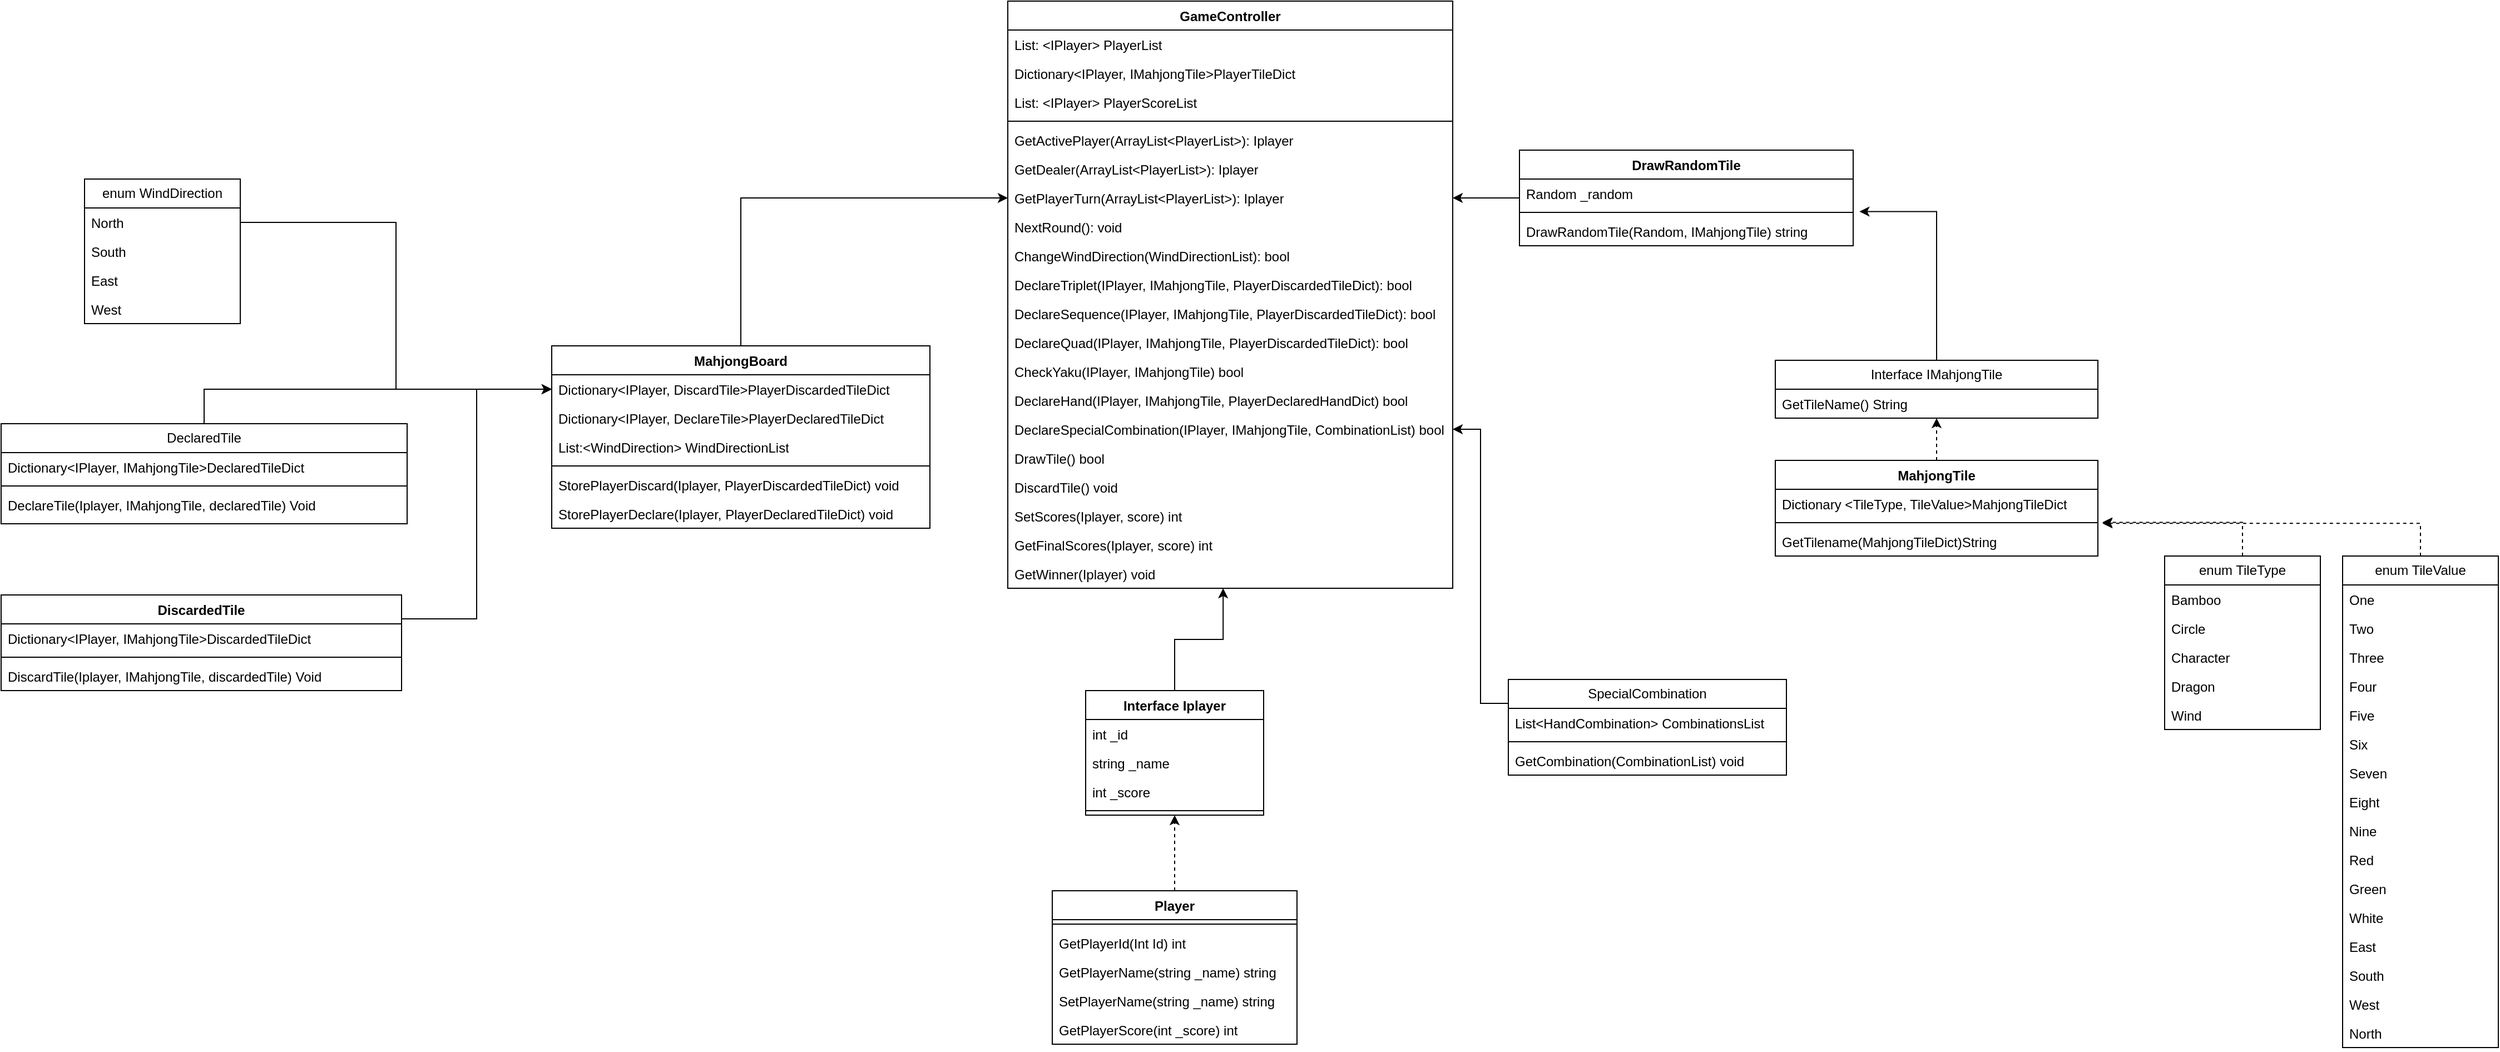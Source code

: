 <mxfile version="21.6.8" type="github">
  <diagram id="C5RBs43oDa-KdzZeNtuy" name="Page-1">
    <mxGraphModel dx="2791" dy="711" grid="1" gridSize="10" guides="1" tooltips="1" connect="1" arrows="1" fold="1" page="1" pageScale="1" pageWidth="1654" pageHeight="1169" math="0" shadow="0">
      <root>
        <mxCell id="WIyWlLk6GJQsqaUBKTNV-0" />
        <mxCell id="WIyWlLk6GJQsqaUBKTNV-1" parent="WIyWlLk6GJQsqaUBKTNV-0" />
        <mxCell id="j-Y8bRtDtjEa4uRJ_ZTw-56" value="GameController" style="swimlane;fontStyle=1;align=center;verticalAlign=top;childLayout=stackLayout;horizontal=1;startSize=26;horizontalStack=0;resizeParent=1;resizeParentMax=0;resizeLast=0;collapsible=1;marginBottom=0;whiteSpace=wrap;html=1;" parent="WIyWlLk6GJQsqaUBKTNV-1" vertex="1">
          <mxGeometry x="500" y="160" width="400" height="528" as="geometry" />
        </mxCell>
        <mxCell id="j-Y8bRtDtjEa4uRJ_ZTw-57" value="List: &amp;lt;IPlayer&amp;gt; PlayerList" style="text;strokeColor=none;fillColor=none;align=left;verticalAlign=top;spacingLeft=4;spacingRight=4;overflow=hidden;rotatable=0;points=[[0,0.5],[1,0.5]];portConstraint=eastwest;whiteSpace=wrap;html=1;" parent="j-Y8bRtDtjEa4uRJ_ZTw-56" vertex="1">
          <mxGeometry y="26" width="400" height="26" as="geometry" />
        </mxCell>
        <mxCell id="XQg5VKVALIr8z_BU0Swp-13" value="Dictionary&amp;lt;IPlayer, IMahjongTile&amp;gt;PlayerTileDict" style="text;strokeColor=none;fillColor=none;align=left;verticalAlign=top;spacingLeft=4;spacingRight=4;overflow=hidden;rotatable=0;points=[[0,0.5],[1,0.5]];portConstraint=eastwest;whiteSpace=wrap;html=1;" parent="j-Y8bRtDtjEa4uRJ_ZTw-56" vertex="1">
          <mxGeometry y="52" width="400" height="26" as="geometry" />
        </mxCell>
        <mxCell id="XQg5VKVALIr8z_BU0Swp-14" value="List: &amp;lt;IPlayer&amp;gt; PlayerScoreList" style="text;strokeColor=none;fillColor=none;align=left;verticalAlign=top;spacingLeft=4;spacingRight=4;overflow=hidden;rotatable=0;points=[[0,0.5],[1,0.5]];portConstraint=eastwest;whiteSpace=wrap;html=1;" parent="j-Y8bRtDtjEa4uRJ_ZTw-56" vertex="1">
          <mxGeometry y="78" width="400" height="26" as="geometry" />
        </mxCell>
        <mxCell id="j-Y8bRtDtjEa4uRJ_ZTw-58" value="" style="line;strokeWidth=1;fillColor=none;align=left;verticalAlign=middle;spacingTop=-1;spacingLeft=3;spacingRight=3;rotatable=0;labelPosition=right;points=[];portConstraint=eastwest;strokeColor=inherit;" parent="j-Y8bRtDtjEa4uRJ_ZTw-56" vertex="1">
          <mxGeometry y="104" width="400" height="8" as="geometry" />
        </mxCell>
        <mxCell id="j-Y8bRtDtjEa4uRJ_ZTw-59" value="GetActivePlayer(ArrayList&amp;lt;PlayerList&amp;gt;): Iplayer" style="text;strokeColor=none;fillColor=none;align=left;verticalAlign=top;spacingLeft=4;spacingRight=4;overflow=hidden;rotatable=0;points=[[0,0.5],[1,0.5]];portConstraint=eastwest;whiteSpace=wrap;html=1;" parent="j-Y8bRtDtjEa4uRJ_ZTw-56" vertex="1">
          <mxGeometry y="112" width="400" height="26" as="geometry" />
        </mxCell>
        <mxCell id="6L6V6qCQOdQOiq5EN29G-20" value="GetDealer(ArrayList&amp;lt;PlayerList&amp;gt;): Iplayer" style="text;strokeColor=none;fillColor=none;align=left;verticalAlign=top;spacingLeft=4;spacingRight=4;overflow=hidden;rotatable=0;points=[[0,0.5],[1,0.5]];portConstraint=eastwest;whiteSpace=wrap;html=1;" parent="j-Y8bRtDtjEa4uRJ_ZTw-56" vertex="1">
          <mxGeometry y="138" width="400" height="26" as="geometry" />
        </mxCell>
        <mxCell id="j-Y8bRtDtjEa4uRJ_ZTw-60" value="GetPlayerTurn(ArrayList&amp;lt;PlayerList&amp;gt;): Iplayer" style="text;strokeColor=none;fillColor=none;align=left;verticalAlign=top;spacingLeft=4;spacingRight=4;overflow=hidden;rotatable=0;points=[[0,0.5],[1,0.5]];portConstraint=eastwest;whiteSpace=wrap;html=1;" parent="j-Y8bRtDtjEa4uRJ_ZTw-56" vertex="1">
          <mxGeometry y="164" width="400" height="26" as="geometry" />
        </mxCell>
        <mxCell id="XQg5VKVALIr8z_BU0Swp-15" value="NextRound(): void" style="text;strokeColor=none;fillColor=none;align=left;verticalAlign=top;spacingLeft=4;spacingRight=4;overflow=hidden;rotatable=0;points=[[0,0.5],[1,0.5]];portConstraint=eastwest;whiteSpace=wrap;html=1;" parent="j-Y8bRtDtjEa4uRJ_ZTw-56" vertex="1">
          <mxGeometry y="190" width="400" height="26" as="geometry" />
        </mxCell>
        <mxCell id="6L6V6qCQOdQOiq5EN29G-38" value="ChangeWindDirection(WindDirectionList): bool" style="text;strokeColor=none;fillColor=none;align=left;verticalAlign=top;spacingLeft=4;spacingRight=4;overflow=hidden;rotatable=0;points=[[0,0.5],[1,0.5]];portConstraint=eastwest;whiteSpace=wrap;html=1;" parent="j-Y8bRtDtjEa4uRJ_ZTw-56" vertex="1">
          <mxGeometry y="216" width="400" height="26" as="geometry" />
        </mxCell>
        <mxCell id="XQg5VKVALIr8z_BU0Swp-22" value="DeclareTriplet(IPlayer, IMahjongTile, PlayerDiscardedTileDict): bool" style="text;strokeColor=none;fillColor=none;align=left;verticalAlign=top;spacingLeft=4;spacingRight=4;overflow=hidden;rotatable=0;points=[[0,0.5],[1,0.5]];portConstraint=eastwest;whiteSpace=wrap;html=1;" parent="j-Y8bRtDtjEa4uRJ_ZTw-56" vertex="1">
          <mxGeometry y="242" width="400" height="26" as="geometry" />
        </mxCell>
        <mxCell id="XQg5VKVALIr8z_BU0Swp-19" value="DeclareSequence(IPlayer, IMahjongTile, PlayerDiscardedTileDict):&amp;nbsp;bool" style="text;strokeColor=none;fillColor=none;align=left;verticalAlign=top;spacingLeft=4;spacingRight=4;overflow=hidden;rotatable=0;points=[[0,0.5],[1,0.5]];portConstraint=eastwest;whiteSpace=wrap;html=1;" parent="j-Y8bRtDtjEa4uRJ_ZTw-56" vertex="1">
          <mxGeometry y="268" width="400" height="26" as="geometry" />
        </mxCell>
        <mxCell id="XQg5VKVALIr8z_BU0Swp-23" value="DeclareQuad(IPlayer, IMahjongTile, PlayerDiscardedTileDict):&amp;nbsp;bool" style="text;strokeColor=none;fillColor=none;align=left;verticalAlign=top;spacingLeft=4;spacingRight=4;overflow=hidden;rotatable=0;points=[[0,0.5],[1,0.5]];portConstraint=eastwest;whiteSpace=wrap;html=1;" parent="j-Y8bRtDtjEa4uRJ_ZTw-56" vertex="1">
          <mxGeometry y="294" width="400" height="26" as="geometry" />
        </mxCell>
        <mxCell id="6L6V6qCQOdQOiq5EN29G-1" value="CheckYaku(IPlayer, IMahjongTile) bool" style="text;strokeColor=none;fillColor=none;align=left;verticalAlign=top;spacingLeft=4;spacingRight=4;overflow=hidden;rotatable=0;points=[[0,0.5],[1,0.5]];portConstraint=eastwest;whiteSpace=wrap;html=1;" parent="j-Y8bRtDtjEa4uRJ_ZTw-56" vertex="1">
          <mxGeometry y="320" width="400" height="26" as="geometry" />
        </mxCell>
        <mxCell id="6L6V6qCQOdQOiq5EN29G-0" value="DeclareHand(IPlayer, IMahjongTile, PlayerDeclaredHandDict) bool" style="text;strokeColor=none;fillColor=none;align=left;verticalAlign=top;spacingLeft=4;spacingRight=4;overflow=hidden;rotatable=0;points=[[0,0.5],[1,0.5]];portConstraint=eastwest;whiteSpace=wrap;html=1;" parent="j-Y8bRtDtjEa4uRJ_ZTw-56" vertex="1">
          <mxGeometry y="346" width="400" height="26" as="geometry" />
        </mxCell>
        <mxCell id="6L6V6qCQOdQOiq5EN29G-47" value="DeclareSpecialCombination(IPlayer, IMahjongTile, CombinationList) bool" style="text;strokeColor=none;fillColor=none;align=left;verticalAlign=top;spacingLeft=4;spacingRight=4;overflow=hidden;rotatable=0;points=[[0,0.5],[1,0.5]];portConstraint=eastwest;whiteSpace=wrap;html=1;" parent="j-Y8bRtDtjEa4uRJ_ZTw-56" vertex="1">
          <mxGeometry y="372" width="400" height="26" as="geometry" />
        </mxCell>
        <mxCell id="XQg5VKVALIr8z_BU0Swp-21" value="DrawTile() bool" style="text;strokeColor=none;fillColor=none;align=left;verticalAlign=top;spacingLeft=4;spacingRight=4;overflow=hidden;rotatable=0;points=[[0,0.5],[1,0.5]];portConstraint=eastwest;whiteSpace=wrap;html=1;" parent="j-Y8bRtDtjEa4uRJ_ZTw-56" vertex="1">
          <mxGeometry y="398" width="400" height="26" as="geometry" />
        </mxCell>
        <mxCell id="XQg5VKVALIr8z_BU0Swp-20" value="DiscardTile() void" style="text;strokeColor=none;fillColor=none;align=left;verticalAlign=top;spacingLeft=4;spacingRight=4;overflow=hidden;rotatable=0;points=[[0,0.5],[1,0.5]];portConstraint=eastwest;whiteSpace=wrap;html=1;" parent="j-Y8bRtDtjEa4uRJ_ZTw-56" vertex="1">
          <mxGeometry y="424" width="400" height="26" as="geometry" />
        </mxCell>
        <mxCell id="XQg5VKVALIr8z_BU0Swp-16" value="SetScores(Iplayer, score) int" style="text;strokeColor=none;fillColor=none;align=left;verticalAlign=top;spacingLeft=4;spacingRight=4;overflow=hidden;rotatable=0;points=[[0,0.5],[1,0.5]];portConstraint=eastwest;whiteSpace=wrap;html=1;" parent="j-Y8bRtDtjEa4uRJ_ZTw-56" vertex="1">
          <mxGeometry y="450" width="400" height="26" as="geometry" />
        </mxCell>
        <mxCell id="XQg5VKVALIr8z_BU0Swp-17" value="GetFinalScores(Iplayer, score) int" style="text;strokeColor=none;fillColor=none;align=left;verticalAlign=top;spacingLeft=4;spacingRight=4;overflow=hidden;rotatable=0;points=[[0,0.5],[1,0.5]];portConstraint=eastwest;whiteSpace=wrap;html=1;" parent="j-Y8bRtDtjEa4uRJ_ZTw-56" vertex="1">
          <mxGeometry y="476" width="400" height="26" as="geometry" />
        </mxCell>
        <mxCell id="6L6V6qCQOdQOiq5EN29G-2" value="GetWinner(Iplayer) void" style="text;strokeColor=none;fillColor=none;align=left;verticalAlign=top;spacingLeft=4;spacingRight=4;overflow=hidden;rotatable=0;points=[[0,0.5],[1,0.5]];portConstraint=eastwest;whiteSpace=wrap;html=1;" parent="j-Y8bRtDtjEa4uRJ_ZTw-56" vertex="1">
          <mxGeometry y="502" width="400" height="26" as="geometry" />
        </mxCell>
        <mxCell id="6L6V6qCQOdQOiq5EN29G-46" style="edgeStyle=orthogonalEdgeStyle;rounded=0;orthogonalLoop=1;jettySize=auto;html=1;exitX=0.5;exitY=0;exitDx=0;exitDy=0;entryX=0;entryY=0.5;entryDx=0;entryDy=0;" parent="WIyWlLk6GJQsqaUBKTNV-1" source="j-Y8bRtDtjEa4uRJ_ZTw-63" target="j-Y8bRtDtjEa4uRJ_ZTw-60" edge="1">
          <mxGeometry relative="1" as="geometry" />
        </mxCell>
        <mxCell id="j-Y8bRtDtjEa4uRJ_ZTw-63" value="MahjongBoard" style="swimlane;fontStyle=1;align=center;verticalAlign=top;childLayout=stackLayout;horizontal=1;startSize=26;horizontalStack=0;resizeParent=1;resizeParentMax=0;resizeLast=0;collapsible=1;marginBottom=0;whiteSpace=wrap;html=1;" parent="WIyWlLk6GJQsqaUBKTNV-1" vertex="1">
          <mxGeometry x="90" y="470" width="340" height="164" as="geometry" />
        </mxCell>
        <mxCell id="j-Y8bRtDtjEa4uRJ_ZTw-64" value="Dictionary&amp;lt;IPlayer, DiscardTile&amp;gt;PlayerDiscardedTileDict" style="text;strokeColor=none;fillColor=none;align=left;verticalAlign=top;spacingLeft=4;spacingRight=4;overflow=hidden;rotatable=0;points=[[0,0.5],[1,0.5]];portConstraint=eastwest;whiteSpace=wrap;html=1;" parent="j-Y8bRtDtjEa4uRJ_ZTw-63" vertex="1">
          <mxGeometry y="26" width="340" height="26" as="geometry" />
        </mxCell>
        <mxCell id="6L6V6qCQOdQOiq5EN29G-35" value="Dictionary&amp;lt;IPlayer, DeclareTile&amp;gt;PlayerDeclaredTileDict" style="text;strokeColor=none;fillColor=none;align=left;verticalAlign=top;spacingLeft=4;spacingRight=4;overflow=hidden;rotatable=0;points=[[0,0.5],[1,0.5]];portConstraint=eastwest;whiteSpace=wrap;html=1;" parent="j-Y8bRtDtjEa4uRJ_ZTw-63" vertex="1">
          <mxGeometry y="52" width="340" height="26" as="geometry" />
        </mxCell>
        <mxCell id="6L6V6qCQOdQOiq5EN29G-37" value="List:&amp;lt;WindDirection&amp;gt; WindDirectionList" style="text;strokeColor=none;fillColor=none;align=left;verticalAlign=top;spacingLeft=4;spacingRight=4;overflow=hidden;rotatable=0;points=[[0,0.5],[1,0.5]];portConstraint=eastwest;whiteSpace=wrap;html=1;" parent="j-Y8bRtDtjEa4uRJ_ZTw-63" vertex="1">
          <mxGeometry y="78" width="340" height="26" as="geometry" />
        </mxCell>
        <mxCell id="j-Y8bRtDtjEa4uRJ_ZTw-65" value="" style="line;strokeWidth=1;fillColor=none;align=left;verticalAlign=middle;spacingTop=-1;spacingLeft=3;spacingRight=3;rotatable=0;labelPosition=right;points=[];portConstraint=eastwest;strokeColor=inherit;" parent="j-Y8bRtDtjEa4uRJ_ZTw-63" vertex="1">
          <mxGeometry y="104" width="340" height="8" as="geometry" />
        </mxCell>
        <mxCell id="j-Y8bRtDtjEa4uRJ_ZTw-66" value="StorePlayerDiscard(Iplayer, PlayerDiscardedTileDict) void" style="text;strokeColor=none;fillColor=none;align=left;verticalAlign=top;spacingLeft=4;spacingRight=4;overflow=hidden;rotatable=0;points=[[0,0.5],[1,0.5]];portConstraint=eastwest;whiteSpace=wrap;html=1;" parent="j-Y8bRtDtjEa4uRJ_ZTw-63" vertex="1">
          <mxGeometry y="112" width="340" height="26" as="geometry" />
        </mxCell>
        <mxCell id="6L6V6qCQOdQOiq5EN29G-55" value="StorePlayerDeclare(Iplayer, PlayerDeclaredTileDict) void" style="text;strokeColor=none;fillColor=none;align=left;verticalAlign=top;spacingLeft=4;spacingRight=4;overflow=hidden;rotatable=0;points=[[0,0.5],[1,0.5]];portConstraint=eastwest;whiteSpace=wrap;html=1;" parent="j-Y8bRtDtjEa4uRJ_ZTw-63" vertex="1">
          <mxGeometry y="138" width="340" height="26" as="geometry" />
        </mxCell>
        <mxCell id="6L6V6qCQOdQOiq5EN29G-16" style="edgeStyle=orthogonalEdgeStyle;rounded=0;orthogonalLoop=1;jettySize=auto;html=1;exitX=0.5;exitY=0;exitDx=0;exitDy=0;entryX=0.484;entryY=1;entryDx=0;entryDy=0;entryPerimeter=0;" parent="WIyWlLk6GJQsqaUBKTNV-1" source="j-Y8bRtDtjEa4uRJ_ZTw-67" target="6L6V6qCQOdQOiq5EN29G-2" edge="1">
          <mxGeometry relative="1" as="geometry">
            <mxPoint x="655" y="640" as="targetPoint" />
          </mxGeometry>
        </mxCell>
        <mxCell id="j-Y8bRtDtjEa4uRJ_ZTw-67" value="Interface Iplayer" style="swimlane;fontStyle=1;align=center;verticalAlign=top;childLayout=stackLayout;horizontal=1;startSize=26;horizontalStack=0;resizeParent=1;resizeParentMax=0;resizeLast=0;collapsible=1;marginBottom=0;whiteSpace=wrap;html=1;" parent="WIyWlLk6GJQsqaUBKTNV-1" vertex="1">
          <mxGeometry x="570" y="780" width="160" height="112" as="geometry" />
        </mxCell>
        <mxCell id="j-Y8bRtDtjEa4uRJ_ZTw-68" value="int _id" style="text;strokeColor=none;fillColor=none;align=left;verticalAlign=top;spacingLeft=4;spacingRight=4;overflow=hidden;rotatable=0;points=[[0,0.5],[1,0.5]];portConstraint=eastwest;whiteSpace=wrap;html=1;" parent="j-Y8bRtDtjEa4uRJ_ZTw-67" vertex="1">
          <mxGeometry y="26" width="160" height="26" as="geometry" />
        </mxCell>
        <mxCell id="XQg5VKVALIr8z_BU0Swp-9" value="string _name" style="text;strokeColor=none;fillColor=none;align=left;verticalAlign=top;spacingLeft=4;spacingRight=4;overflow=hidden;rotatable=0;points=[[0,0.5],[1,0.5]];portConstraint=eastwest;whiteSpace=wrap;html=1;" parent="j-Y8bRtDtjEa4uRJ_ZTw-67" vertex="1">
          <mxGeometry y="52" width="160" height="26" as="geometry" />
        </mxCell>
        <mxCell id="XQg5VKVALIr8z_BU0Swp-0" value="int _score" style="text;strokeColor=none;fillColor=none;align=left;verticalAlign=top;spacingLeft=4;spacingRight=4;overflow=hidden;rotatable=0;points=[[0,0.5],[1,0.5]];portConstraint=eastwest;whiteSpace=wrap;html=1;" parent="j-Y8bRtDtjEa4uRJ_ZTw-67" vertex="1">
          <mxGeometry y="78" width="160" height="26" as="geometry" />
        </mxCell>
        <mxCell id="j-Y8bRtDtjEa4uRJ_ZTw-69" value="" style="line;strokeWidth=1;fillColor=none;align=left;verticalAlign=middle;spacingTop=-1;spacingLeft=3;spacingRight=3;rotatable=0;labelPosition=right;points=[];portConstraint=eastwest;strokeColor=inherit;" parent="j-Y8bRtDtjEa4uRJ_ZTw-67" vertex="1">
          <mxGeometry y="104" width="160" height="8" as="geometry" />
        </mxCell>
        <mxCell id="j-Y8bRtDtjEa4uRJ_ZTw-97" style="edgeStyle=orthogonalEdgeStyle;rounded=0;orthogonalLoop=1;jettySize=auto;html=1;exitX=0.5;exitY=0;exitDx=0;exitDy=0;entryX=0.5;entryY=1;entryDx=0;entryDy=0;dashed=1;" parent="WIyWlLk6GJQsqaUBKTNV-1" source="j-Y8bRtDtjEa4uRJ_ZTw-72" target="j-Y8bRtDtjEa4uRJ_ZTw-67" edge="1">
          <mxGeometry relative="1" as="geometry" />
        </mxCell>
        <mxCell id="j-Y8bRtDtjEa4uRJ_ZTw-72" value="Player" style="swimlane;fontStyle=1;align=center;verticalAlign=top;childLayout=stackLayout;horizontal=1;startSize=26;horizontalStack=0;resizeParent=1;resizeParentMax=0;resizeLast=0;collapsible=1;marginBottom=0;whiteSpace=wrap;html=1;" parent="WIyWlLk6GJQsqaUBKTNV-1" vertex="1">
          <mxGeometry x="540" y="960" width="220" height="138" as="geometry" />
        </mxCell>
        <mxCell id="j-Y8bRtDtjEa4uRJ_ZTw-74" value="" style="line;strokeWidth=1;fillColor=none;align=left;verticalAlign=middle;spacingTop=-1;spacingLeft=3;spacingRight=3;rotatable=0;labelPosition=right;points=[];portConstraint=eastwest;strokeColor=inherit;" parent="j-Y8bRtDtjEa4uRJ_ZTw-72" vertex="1">
          <mxGeometry y="26" width="220" height="8" as="geometry" />
        </mxCell>
        <mxCell id="XQg5VKVALIr8z_BU0Swp-10" value="GetPlayerId(Int Id) int" style="text;strokeColor=none;fillColor=none;align=left;verticalAlign=top;spacingLeft=4;spacingRight=4;overflow=hidden;rotatable=0;points=[[0,0.5],[1,0.5]];portConstraint=eastwest;whiteSpace=wrap;html=1;" parent="j-Y8bRtDtjEa4uRJ_ZTw-72" vertex="1">
          <mxGeometry y="34" width="220" height="26" as="geometry" />
        </mxCell>
        <mxCell id="XQg5VKVALIr8z_BU0Swp-18" value="GetPlayerName(string _name) string" style="text;strokeColor=none;fillColor=none;align=left;verticalAlign=top;spacingLeft=4;spacingRight=4;overflow=hidden;rotatable=0;points=[[0,0.5],[1,0.5]];portConstraint=eastwest;whiteSpace=wrap;html=1;" parent="j-Y8bRtDtjEa4uRJ_ZTw-72" vertex="1">
          <mxGeometry y="60" width="220" height="26" as="geometry" />
        </mxCell>
        <mxCell id="j-Y8bRtDtjEa4uRJ_ZTw-75" value="SetPlayerName(string _name) string" style="text;strokeColor=none;fillColor=none;align=left;verticalAlign=top;spacingLeft=4;spacingRight=4;overflow=hidden;rotatable=0;points=[[0,0.5],[1,0.5]];portConstraint=eastwest;whiteSpace=wrap;html=1;" parent="j-Y8bRtDtjEa4uRJ_ZTw-72" vertex="1">
          <mxGeometry y="86" width="220" height="26" as="geometry" />
        </mxCell>
        <mxCell id="XQg5VKVALIr8z_BU0Swp-11" value="GetPlayerScore(int _score) int" style="text;strokeColor=none;fillColor=none;align=left;verticalAlign=top;spacingLeft=4;spacingRight=4;overflow=hidden;rotatable=0;points=[[0,0.5],[1,0.5]];portConstraint=eastwest;whiteSpace=wrap;html=1;" parent="j-Y8bRtDtjEa4uRJ_ZTw-72" vertex="1">
          <mxGeometry y="112" width="220" height="26" as="geometry" />
        </mxCell>
        <mxCell id="6L6V6qCQOdQOiq5EN29G-39" style="edgeStyle=orthogonalEdgeStyle;rounded=0;orthogonalLoop=1;jettySize=auto;html=1;exitX=0.5;exitY=0;exitDx=0;exitDy=0;entryX=1.019;entryY=1.124;entryDx=0;entryDy=0;entryPerimeter=0;" parent="WIyWlLk6GJQsqaUBKTNV-1" source="j-Y8bRtDtjEa4uRJ_ZTw-76" target="6L6V6qCQOdQOiq5EN29G-4" edge="1">
          <mxGeometry relative="1" as="geometry" />
        </mxCell>
        <mxCell id="j-Y8bRtDtjEa4uRJ_ZTw-76" value="Interface IMahjongTile" style="swimlane;fontStyle=0;childLayout=stackLayout;horizontal=1;startSize=26;fillColor=none;horizontalStack=0;resizeParent=1;resizeParentMax=0;resizeLast=0;collapsible=1;marginBottom=0;whiteSpace=wrap;html=1;" parent="WIyWlLk6GJQsqaUBKTNV-1" vertex="1">
          <mxGeometry x="1190" y="483" width="290" height="52" as="geometry" />
        </mxCell>
        <mxCell id="j-Y8bRtDtjEa4uRJ_ZTw-77" value="GetTileName() String" style="text;strokeColor=none;fillColor=none;align=left;verticalAlign=top;spacingLeft=4;spacingRight=4;overflow=hidden;rotatable=0;points=[[0,0.5],[1,0.5]];portConstraint=eastwest;whiteSpace=wrap;html=1;" parent="j-Y8bRtDtjEa4uRJ_ZTw-76" vertex="1">
          <mxGeometry y="26" width="290" height="26" as="geometry" />
        </mxCell>
        <mxCell id="j-Y8bRtDtjEa4uRJ_ZTw-101" style="edgeStyle=orthogonalEdgeStyle;rounded=0;orthogonalLoop=1;jettySize=auto;html=1;exitX=0.5;exitY=0;exitDx=0;exitDy=0;entryX=0.5;entryY=1;entryDx=0;entryDy=0;dashed=1;" parent="WIyWlLk6GJQsqaUBKTNV-1" source="j-Y8bRtDtjEa4uRJ_ZTw-80" target="j-Y8bRtDtjEa4uRJ_ZTw-76" edge="1">
          <mxGeometry relative="1" as="geometry" />
        </mxCell>
        <mxCell id="j-Y8bRtDtjEa4uRJ_ZTw-80" value="MahjongTile" style="swimlane;fontStyle=1;align=center;verticalAlign=top;childLayout=stackLayout;horizontal=1;startSize=26;horizontalStack=0;resizeParent=1;resizeParentMax=0;resizeLast=0;collapsible=1;marginBottom=0;whiteSpace=wrap;html=1;" parent="WIyWlLk6GJQsqaUBKTNV-1" vertex="1">
          <mxGeometry x="1190" y="573" width="290" height="86" as="geometry" />
        </mxCell>
        <mxCell id="j-Y8bRtDtjEa4uRJ_ZTw-81" value="Dictionary &amp;lt;TileType, TileValue&amp;gt;MahjongTileDict" style="text;strokeColor=none;fillColor=none;align=left;verticalAlign=top;spacingLeft=4;spacingRight=4;overflow=hidden;rotatable=0;points=[[0,0.5],[1,0.5]];portConstraint=eastwest;whiteSpace=wrap;html=1;" parent="j-Y8bRtDtjEa4uRJ_ZTw-80" vertex="1">
          <mxGeometry y="26" width="290" height="26" as="geometry" />
        </mxCell>
        <mxCell id="j-Y8bRtDtjEa4uRJ_ZTw-82" value="" style="line;strokeWidth=1;fillColor=none;align=left;verticalAlign=middle;spacingTop=-1;spacingLeft=3;spacingRight=3;rotatable=0;labelPosition=right;points=[];portConstraint=eastwest;strokeColor=inherit;" parent="j-Y8bRtDtjEa4uRJ_ZTw-80" vertex="1">
          <mxGeometry y="52" width="290" height="8" as="geometry" />
        </mxCell>
        <mxCell id="j-Y8bRtDtjEa4uRJ_ZTw-83" value="GetTilename(MahjongTileDict)String" style="text;strokeColor=none;fillColor=none;align=left;verticalAlign=top;spacingLeft=4;spacingRight=4;overflow=hidden;rotatable=0;points=[[0,0.5],[1,0.5]];portConstraint=eastwest;whiteSpace=wrap;html=1;" parent="j-Y8bRtDtjEa4uRJ_ZTw-80" vertex="1">
          <mxGeometry y="60" width="290" height="26" as="geometry" />
        </mxCell>
        <mxCell id="XQg5VKVALIr8z_BU0Swp-12" style="edgeStyle=orthogonalEdgeStyle;rounded=0;orthogonalLoop=1;jettySize=auto;html=1;exitX=0.5;exitY=0;exitDx=0;exitDy=0;entryX=1.014;entryY=1.142;entryDx=0;entryDy=0;entryPerimeter=0;dashed=1;" parent="WIyWlLk6GJQsqaUBKTNV-1" source="j-Y8bRtDtjEa4uRJ_ZTw-85" target="j-Y8bRtDtjEa4uRJ_ZTw-81" edge="1">
          <mxGeometry relative="1" as="geometry" />
        </mxCell>
        <mxCell id="j-Y8bRtDtjEa4uRJ_ZTw-85" value="enum TileType" style="swimlane;fontStyle=0;childLayout=stackLayout;horizontal=1;startSize=26;fillColor=none;horizontalStack=0;resizeParent=1;resizeParentMax=0;resizeLast=0;collapsible=1;marginBottom=0;whiteSpace=wrap;html=1;" parent="WIyWlLk6GJQsqaUBKTNV-1" vertex="1">
          <mxGeometry x="1540" y="659" width="140" height="156" as="geometry" />
        </mxCell>
        <mxCell id="j-Y8bRtDtjEa4uRJ_ZTw-86" value="Bamboo" style="text;strokeColor=none;fillColor=none;align=left;verticalAlign=top;spacingLeft=4;spacingRight=4;overflow=hidden;rotatable=0;points=[[0,0.5],[1,0.5]];portConstraint=eastwest;whiteSpace=wrap;html=1;" parent="j-Y8bRtDtjEa4uRJ_ZTw-85" vertex="1">
          <mxGeometry y="26" width="140" height="26" as="geometry" />
        </mxCell>
        <mxCell id="j-Y8bRtDtjEa4uRJ_ZTw-87" value="Circle" style="text;strokeColor=none;fillColor=none;align=left;verticalAlign=top;spacingLeft=4;spacingRight=4;overflow=hidden;rotatable=0;points=[[0,0.5],[1,0.5]];portConstraint=eastwest;whiteSpace=wrap;html=1;" parent="j-Y8bRtDtjEa4uRJ_ZTw-85" vertex="1">
          <mxGeometry y="52" width="140" height="26" as="geometry" />
        </mxCell>
        <mxCell id="j-Y8bRtDtjEa4uRJ_ZTw-103" value="Character" style="text;strokeColor=none;fillColor=none;align=left;verticalAlign=top;spacingLeft=4;spacingRight=4;overflow=hidden;rotatable=0;points=[[0,0.5],[1,0.5]];portConstraint=eastwest;whiteSpace=wrap;html=1;" parent="j-Y8bRtDtjEa4uRJ_ZTw-85" vertex="1">
          <mxGeometry y="78" width="140" height="26" as="geometry" />
        </mxCell>
        <mxCell id="j-Y8bRtDtjEa4uRJ_ZTw-104" value="Dragon" style="text;strokeColor=none;fillColor=none;align=left;verticalAlign=top;spacingLeft=4;spacingRight=4;overflow=hidden;rotatable=0;points=[[0,0.5],[1,0.5]];portConstraint=eastwest;whiteSpace=wrap;html=1;" parent="j-Y8bRtDtjEa4uRJ_ZTw-85" vertex="1">
          <mxGeometry y="104" width="140" height="26" as="geometry" />
        </mxCell>
        <mxCell id="j-Y8bRtDtjEa4uRJ_ZTw-88" value="Wind" style="text;strokeColor=none;fillColor=none;align=left;verticalAlign=top;spacingLeft=4;spacingRight=4;overflow=hidden;rotatable=0;points=[[0,0.5],[1,0.5]];portConstraint=eastwest;whiteSpace=wrap;html=1;" parent="j-Y8bRtDtjEa4uRJ_ZTw-85" vertex="1">
          <mxGeometry y="130" width="140" height="26" as="geometry" />
        </mxCell>
        <mxCell id="j-Y8bRtDtjEa4uRJ_ZTw-100" style="edgeStyle=orthogonalEdgeStyle;rounded=0;orthogonalLoop=1;jettySize=auto;html=1;exitX=0.5;exitY=0;exitDx=0;exitDy=0;entryX=1.014;entryY=-0.132;entryDx=0;entryDy=0;entryPerimeter=0;dashed=1;" parent="WIyWlLk6GJQsqaUBKTNV-1" source="j-Y8bRtDtjEa4uRJ_ZTw-89" target="j-Y8bRtDtjEa4uRJ_ZTw-83" edge="1">
          <mxGeometry relative="1" as="geometry" />
        </mxCell>
        <mxCell id="j-Y8bRtDtjEa4uRJ_ZTw-89" value="enum TileValue" style="swimlane;fontStyle=0;childLayout=stackLayout;horizontal=1;startSize=26;fillColor=none;horizontalStack=0;resizeParent=1;resizeParentMax=0;resizeLast=0;collapsible=1;marginBottom=0;whiteSpace=wrap;html=1;" parent="WIyWlLk6GJQsqaUBKTNV-1" vertex="1">
          <mxGeometry x="1700" y="659" width="140" height="442" as="geometry" />
        </mxCell>
        <mxCell id="j-Y8bRtDtjEa4uRJ_ZTw-90" value="One" style="text;strokeColor=none;fillColor=none;align=left;verticalAlign=top;spacingLeft=4;spacingRight=4;overflow=hidden;rotatable=0;points=[[0,0.5],[1,0.5]];portConstraint=eastwest;whiteSpace=wrap;html=1;" parent="j-Y8bRtDtjEa4uRJ_ZTw-89" vertex="1">
          <mxGeometry y="26" width="140" height="26" as="geometry" />
        </mxCell>
        <mxCell id="j-Y8bRtDtjEa4uRJ_ZTw-91" value="Two" style="text;strokeColor=none;fillColor=none;align=left;verticalAlign=top;spacingLeft=4;spacingRight=4;overflow=hidden;rotatable=0;points=[[0,0.5],[1,0.5]];portConstraint=eastwest;whiteSpace=wrap;html=1;" parent="j-Y8bRtDtjEa4uRJ_ZTw-89" vertex="1">
          <mxGeometry y="52" width="140" height="26" as="geometry" />
        </mxCell>
        <mxCell id="j-Y8bRtDtjEa4uRJ_ZTw-105" value="Three" style="text;strokeColor=none;fillColor=none;align=left;verticalAlign=top;spacingLeft=4;spacingRight=4;overflow=hidden;rotatable=0;points=[[0,0.5],[1,0.5]];portConstraint=eastwest;whiteSpace=wrap;html=1;" parent="j-Y8bRtDtjEa4uRJ_ZTw-89" vertex="1">
          <mxGeometry y="78" width="140" height="26" as="geometry" />
        </mxCell>
        <mxCell id="j-Y8bRtDtjEa4uRJ_ZTw-110" value="Four" style="text;strokeColor=none;fillColor=none;align=left;verticalAlign=top;spacingLeft=4;spacingRight=4;overflow=hidden;rotatable=0;points=[[0,0.5],[1,0.5]];portConstraint=eastwest;whiteSpace=wrap;html=1;" parent="j-Y8bRtDtjEa4uRJ_ZTw-89" vertex="1">
          <mxGeometry y="104" width="140" height="26" as="geometry" />
        </mxCell>
        <mxCell id="j-Y8bRtDtjEa4uRJ_ZTw-111" value="Five" style="text;strokeColor=none;fillColor=none;align=left;verticalAlign=top;spacingLeft=4;spacingRight=4;overflow=hidden;rotatable=0;points=[[0,0.5],[1,0.5]];portConstraint=eastwest;whiteSpace=wrap;html=1;" parent="j-Y8bRtDtjEa4uRJ_ZTw-89" vertex="1">
          <mxGeometry y="130" width="140" height="26" as="geometry" />
        </mxCell>
        <mxCell id="j-Y8bRtDtjEa4uRJ_ZTw-109" value="Six" style="text;strokeColor=none;fillColor=none;align=left;verticalAlign=top;spacingLeft=4;spacingRight=4;overflow=hidden;rotatable=0;points=[[0,0.5],[1,0.5]];portConstraint=eastwest;whiteSpace=wrap;html=1;" parent="j-Y8bRtDtjEa4uRJ_ZTw-89" vertex="1">
          <mxGeometry y="156" width="140" height="26" as="geometry" />
        </mxCell>
        <mxCell id="j-Y8bRtDtjEa4uRJ_ZTw-108" value="Seven" style="text;strokeColor=none;fillColor=none;align=left;verticalAlign=top;spacingLeft=4;spacingRight=4;overflow=hidden;rotatable=0;points=[[0,0.5],[1,0.5]];portConstraint=eastwest;whiteSpace=wrap;html=1;" parent="j-Y8bRtDtjEa4uRJ_ZTw-89" vertex="1">
          <mxGeometry y="182" width="140" height="26" as="geometry" />
        </mxCell>
        <mxCell id="j-Y8bRtDtjEa4uRJ_ZTw-107" value="Eight" style="text;strokeColor=none;fillColor=none;align=left;verticalAlign=top;spacingLeft=4;spacingRight=4;overflow=hidden;rotatable=0;points=[[0,0.5],[1,0.5]];portConstraint=eastwest;whiteSpace=wrap;html=1;" parent="j-Y8bRtDtjEa4uRJ_ZTw-89" vertex="1">
          <mxGeometry y="208" width="140" height="26" as="geometry" />
        </mxCell>
        <mxCell id="j-Y8bRtDtjEa4uRJ_ZTw-106" value="Nine" style="text;strokeColor=none;fillColor=none;align=left;verticalAlign=top;spacingLeft=4;spacingRight=4;overflow=hidden;rotatable=0;points=[[0,0.5],[1,0.5]];portConstraint=eastwest;whiteSpace=wrap;html=1;" parent="j-Y8bRtDtjEa4uRJ_ZTw-89" vertex="1">
          <mxGeometry y="234" width="140" height="26" as="geometry" />
        </mxCell>
        <mxCell id="j-Y8bRtDtjEa4uRJ_ZTw-112" value="Red" style="text;strokeColor=none;fillColor=none;align=left;verticalAlign=top;spacingLeft=4;spacingRight=4;overflow=hidden;rotatable=0;points=[[0,0.5],[1,0.5]];portConstraint=eastwest;whiteSpace=wrap;html=1;" parent="j-Y8bRtDtjEa4uRJ_ZTw-89" vertex="1">
          <mxGeometry y="260" width="140" height="26" as="geometry" />
        </mxCell>
        <mxCell id="j-Y8bRtDtjEa4uRJ_ZTw-113" value="Green" style="text;strokeColor=none;fillColor=none;align=left;verticalAlign=top;spacingLeft=4;spacingRight=4;overflow=hidden;rotatable=0;points=[[0,0.5],[1,0.5]];portConstraint=eastwest;whiteSpace=wrap;html=1;" parent="j-Y8bRtDtjEa4uRJ_ZTw-89" vertex="1">
          <mxGeometry y="286" width="140" height="26" as="geometry" />
        </mxCell>
        <mxCell id="j-Y8bRtDtjEa4uRJ_ZTw-114" value="White" style="text;strokeColor=none;fillColor=none;align=left;verticalAlign=top;spacingLeft=4;spacingRight=4;overflow=hidden;rotatable=0;points=[[0,0.5],[1,0.5]];portConstraint=eastwest;whiteSpace=wrap;html=1;" parent="j-Y8bRtDtjEa4uRJ_ZTw-89" vertex="1">
          <mxGeometry y="312" width="140" height="26" as="geometry" />
        </mxCell>
        <mxCell id="j-Y8bRtDtjEa4uRJ_ZTw-117" value="East" style="text;strokeColor=none;fillColor=none;align=left;verticalAlign=top;spacingLeft=4;spacingRight=4;overflow=hidden;rotatable=0;points=[[0,0.5],[1,0.5]];portConstraint=eastwest;whiteSpace=wrap;html=1;" parent="j-Y8bRtDtjEa4uRJ_ZTw-89" vertex="1">
          <mxGeometry y="338" width="140" height="26" as="geometry" />
        </mxCell>
        <mxCell id="j-Y8bRtDtjEa4uRJ_ZTw-116" value="South" style="text;strokeColor=none;fillColor=none;align=left;verticalAlign=top;spacingLeft=4;spacingRight=4;overflow=hidden;rotatable=0;points=[[0,0.5],[1,0.5]];portConstraint=eastwest;whiteSpace=wrap;html=1;" parent="j-Y8bRtDtjEa4uRJ_ZTw-89" vertex="1">
          <mxGeometry y="364" width="140" height="26" as="geometry" />
        </mxCell>
        <mxCell id="j-Y8bRtDtjEa4uRJ_ZTw-115" value="West" style="text;strokeColor=none;fillColor=none;align=left;verticalAlign=top;spacingLeft=4;spacingRight=4;overflow=hidden;rotatable=0;points=[[0,0.5],[1,0.5]];portConstraint=eastwest;whiteSpace=wrap;html=1;" parent="j-Y8bRtDtjEa4uRJ_ZTw-89" vertex="1">
          <mxGeometry y="390" width="140" height="26" as="geometry" />
        </mxCell>
        <mxCell id="j-Y8bRtDtjEa4uRJ_ZTw-92" value="North" style="text;strokeColor=none;fillColor=none;align=left;verticalAlign=top;spacingLeft=4;spacingRight=4;overflow=hidden;rotatable=0;points=[[0,0.5],[1,0.5]];portConstraint=eastwest;whiteSpace=wrap;html=1;" parent="j-Y8bRtDtjEa4uRJ_ZTw-89" vertex="1">
          <mxGeometry y="416" width="140" height="26" as="geometry" />
        </mxCell>
        <mxCell id="6L6V6qCQOdQOiq5EN29G-52" style="edgeStyle=orthogonalEdgeStyle;rounded=0;orthogonalLoop=1;jettySize=auto;html=1;exitX=1;exitY=0.25;exitDx=0;exitDy=0;entryX=0;entryY=0.5;entryDx=0;entryDy=0;" parent="WIyWlLk6GJQsqaUBKTNV-1" source="XQg5VKVALIr8z_BU0Swp-1" target="j-Y8bRtDtjEa4uRJ_ZTw-64" edge="1">
          <mxGeometry relative="1" as="geometry" />
        </mxCell>
        <mxCell id="XQg5VKVALIr8z_BU0Swp-1" value="DiscardedTile" style="swimlane;fontStyle=1;align=center;verticalAlign=top;childLayout=stackLayout;horizontal=1;startSize=26;horizontalStack=0;resizeParent=1;resizeParentMax=0;resizeLast=0;collapsible=1;marginBottom=0;whiteSpace=wrap;html=1;" parent="WIyWlLk6GJQsqaUBKTNV-1" vertex="1">
          <mxGeometry x="-405" y="694" width="360" height="86" as="geometry" />
        </mxCell>
        <mxCell id="XQg5VKVALIr8z_BU0Swp-2" value="Dictionary&amp;lt;IPlayer, IMahjongTile&amp;gt;DiscardedTileDict" style="text;strokeColor=none;fillColor=none;align=left;verticalAlign=top;spacingLeft=4;spacingRight=4;overflow=hidden;rotatable=0;points=[[0,0.5],[1,0.5]];portConstraint=eastwest;whiteSpace=wrap;html=1;" parent="XQg5VKVALIr8z_BU0Swp-1" vertex="1">
          <mxGeometry y="26" width="360" height="26" as="geometry" />
        </mxCell>
        <mxCell id="XQg5VKVALIr8z_BU0Swp-3" value="" style="line;strokeWidth=1;fillColor=none;align=left;verticalAlign=middle;spacingTop=-1;spacingLeft=3;spacingRight=3;rotatable=0;labelPosition=right;points=[];portConstraint=eastwest;strokeColor=inherit;" parent="XQg5VKVALIr8z_BU0Swp-1" vertex="1">
          <mxGeometry y="52" width="360" height="8" as="geometry" />
        </mxCell>
        <mxCell id="XQg5VKVALIr8z_BU0Swp-4" value="DiscardTile(Iplayer, IMahjongTile, discardedTile) Void" style="text;strokeColor=none;fillColor=none;align=left;verticalAlign=top;spacingLeft=4;spacingRight=4;overflow=hidden;rotatable=0;points=[[0,0.5],[1,0.5]];portConstraint=eastwest;whiteSpace=wrap;html=1;" parent="XQg5VKVALIr8z_BU0Swp-1" vertex="1">
          <mxGeometry y="60" width="360" height="26" as="geometry" />
        </mxCell>
        <mxCell id="6L6V6qCQOdQOiq5EN29G-18" style="edgeStyle=orthogonalEdgeStyle;rounded=0;orthogonalLoop=1;jettySize=auto;html=1;exitX=0.5;exitY=0;exitDx=0;exitDy=0;entryX=0;entryY=0.5;entryDx=0;entryDy=0;" parent="WIyWlLk6GJQsqaUBKTNV-1" source="XQg5VKVALIr8z_BU0Swp-5" target="j-Y8bRtDtjEa4uRJ_ZTw-64" edge="1">
          <mxGeometry relative="1" as="geometry" />
        </mxCell>
        <mxCell id="XQg5VKVALIr8z_BU0Swp-5" value="DeclaredTile" style="swimlane;fontStyle=0;childLayout=stackLayout;horizontal=1;startSize=26;fillColor=none;horizontalStack=0;resizeParent=1;resizeParentMax=0;resizeLast=0;collapsible=1;marginBottom=0;whiteSpace=wrap;html=1;" parent="WIyWlLk6GJQsqaUBKTNV-1" vertex="1">
          <mxGeometry x="-405" y="540" width="365" height="90" as="geometry" />
        </mxCell>
        <mxCell id="6L6V6qCQOdQOiq5EN29G-24" value="Dictionary&amp;lt;IPlayer, IMahjongTile&amp;gt;DeclaredTileDict" style="text;strokeColor=none;fillColor=none;align=left;verticalAlign=top;spacingLeft=4;spacingRight=4;overflow=hidden;rotatable=0;points=[[0,0.5],[1,0.5]];portConstraint=eastwest;whiteSpace=wrap;html=1;" parent="XQg5VKVALIr8z_BU0Swp-5" vertex="1">
          <mxGeometry y="26" width="365" height="26" as="geometry" />
        </mxCell>
        <mxCell id="6L6V6qCQOdQOiq5EN29G-23" value="" style="line;strokeWidth=1;fillColor=none;align=left;verticalAlign=middle;spacingTop=-1;spacingLeft=3;spacingRight=3;rotatable=0;labelPosition=right;points=[];portConstraint=eastwest;strokeColor=inherit;" parent="XQg5VKVALIr8z_BU0Swp-5" vertex="1">
          <mxGeometry y="52" width="365" height="8" as="geometry" />
        </mxCell>
        <mxCell id="6L6V6qCQOdQOiq5EN29G-25" value="DeclareTile(Iplayer, IMahjongTile, declaredTile) Void" style="text;strokeColor=none;fillColor=none;align=left;verticalAlign=top;spacingLeft=4;spacingRight=4;overflow=hidden;rotatable=0;points=[[0,0.5],[1,0.5]];portConstraint=eastwest;whiteSpace=wrap;html=1;" parent="XQg5VKVALIr8z_BU0Swp-5" vertex="1">
          <mxGeometry y="60" width="365" height="30" as="geometry" />
        </mxCell>
        <mxCell id="6L6V6qCQOdQOiq5EN29G-40" style="edgeStyle=orthogonalEdgeStyle;rounded=0;orthogonalLoop=1;jettySize=auto;html=1;exitX=0;exitY=0.5;exitDx=0;exitDy=0;entryX=1;entryY=0.5;entryDx=0;entryDy=0;" parent="WIyWlLk6GJQsqaUBKTNV-1" source="6L6V6qCQOdQOiq5EN29G-3" target="j-Y8bRtDtjEa4uRJ_ZTw-60" edge="1">
          <mxGeometry relative="1" as="geometry" />
        </mxCell>
        <mxCell id="6L6V6qCQOdQOiq5EN29G-3" value="DrawRandomTile" style="swimlane;fontStyle=1;align=center;verticalAlign=top;childLayout=stackLayout;horizontal=1;startSize=26;horizontalStack=0;resizeParent=1;resizeParentMax=0;resizeLast=0;collapsible=1;marginBottom=0;whiteSpace=wrap;html=1;" parent="WIyWlLk6GJQsqaUBKTNV-1" vertex="1">
          <mxGeometry x="960" y="294" width="300" height="86" as="geometry" />
        </mxCell>
        <mxCell id="6L6V6qCQOdQOiq5EN29G-4" value="Random _random" style="text;strokeColor=none;fillColor=none;align=left;verticalAlign=top;spacingLeft=4;spacingRight=4;overflow=hidden;rotatable=0;points=[[0,0.5],[1,0.5]];portConstraint=eastwest;whiteSpace=wrap;html=1;" parent="6L6V6qCQOdQOiq5EN29G-3" vertex="1">
          <mxGeometry y="26" width="300" height="26" as="geometry" />
        </mxCell>
        <mxCell id="6L6V6qCQOdQOiq5EN29G-5" value="" style="line;strokeWidth=1;fillColor=none;align=left;verticalAlign=middle;spacingTop=-1;spacingLeft=3;spacingRight=3;rotatable=0;labelPosition=right;points=[];portConstraint=eastwest;strokeColor=inherit;" parent="6L6V6qCQOdQOiq5EN29G-3" vertex="1">
          <mxGeometry y="52" width="300" height="8" as="geometry" />
        </mxCell>
        <mxCell id="6L6V6qCQOdQOiq5EN29G-6" value="DrawRandomTile(Random, IMahjongTile) string" style="text;strokeColor=none;fillColor=none;align=left;verticalAlign=top;spacingLeft=4;spacingRight=4;overflow=hidden;rotatable=0;points=[[0,0.5],[1,0.5]];portConstraint=eastwest;whiteSpace=wrap;html=1;" parent="6L6V6qCQOdQOiq5EN29G-3" vertex="1">
          <mxGeometry y="60" width="300" height="26" as="geometry" />
        </mxCell>
        <mxCell id="6L6V6qCQOdQOiq5EN29G-9" value="enum WindDirection" style="swimlane;fontStyle=0;childLayout=stackLayout;horizontal=1;startSize=26;fillColor=none;horizontalStack=0;resizeParent=1;resizeParentMax=0;resizeLast=0;collapsible=1;marginBottom=0;whiteSpace=wrap;html=1;" parent="WIyWlLk6GJQsqaUBKTNV-1" vertex="1">
          <mxGeometry x="-330" y="320" width="140" height="130" as="geometry" />
        </mxCell>
        <mxCell id="6L6V6qCQOdQOiq5EN29G-10" value="North" style="text;strokeColor=none;fillColor=none;align=left;verticalAlign=top;spacingLeft=4;spacingRight=4;overflow=hidden;rotatable=0;points=[[0,0.5],[1,0.5]];portConstraint=eastwest;whiteSpace=wrap;html=1;" parent="6L6V6qCQOdQOiq5EN29G-9" vertex="1">
          <mxGeometry y="26" width="140" height="26" as="geometry" />
        </mxCell>
        <mxCell id="6L6V6qCQOdQOiq5EN29G-11" value="South" style="text;strokeColor=none;fillColor=none;align=left;verticalAlign=top;spacingLeft=4;spacingRight=4;overflow=hidden;rotatable=0;points=[[0,0.5],[1,0.5]];portConstraint=eastwest;whiteSpace=wrap;html=1;" parent="6L6V6qCQOdQOiq5EN29G-9" vertex="1">
          <mxGeometry y="52" width="140" height="26" as="geometry" />
        </mxCell>
        <mxCell id="6L6V6qCQOdQOiq5EN29G-12" value="East" style="text;strokeColor=none;fillColor=none;align=left;verticalAlign=top;spacingLeft=4;spacingRight=4;overflow=hidden;rotatable=0;points=[[0,0.5],[1,0.5]];portConstraint=eastwest;whiteSpace=wrap;html=1;" parent="6L6V6qCQOdQOiq5EN29G-9" vertex="1">
          <mxGeometry y="78" width="140" height="26" as="geometry" />
        </mxCell>
        <mxCell id="6L6V6qCQOdQOiq5EN29G-13" value="West" style="text;strokeColor=none;fillColor=none;align=left;verticalAlign=top;spacingLeft=4;spacingRight=4;overflow=hidden;rotatable=0;points=[[0,0.5],[1,0.5]];portConstraint=eastwest;whiteSpace=wrap;html=1;" parent="6L6V6qCQOdQOiq5EN29G-9" vertex="1">
          <mxGeometry y="104" width="140" height="26" as="geometry" />
        </mxCell>
        <mxCell id="6L6V6qCQOdQOiq5EN29G-49" style="edgeStyle=orthogonalEdgeStyle;rounded=0;orthogonalLoop=1;jettySize=auto;html=1;exitX=0;exitY=0.25;exitDx=0;exitDy=0;entryX=1;entryY=0.5;entryDx=0;entryDy=0;" parent="WIyWlLk6GJQsqaUBKTNV-1" source="6L6V6qCQOdQOiq5EN29G-41" target="6L6V6qCQOdQOiq5EN29G-47" edge="1">
          <mxGeometry relative="1" as="geometry" />
        </mxCell>
        <mxCell id="6L6V6qCQOdQOiq5EN29G-41" value="SpecialCombination" style="swimlane;fontStyle=0;childLayout=stackLayout;horizontal=1;startSize=26;fillColor=none;horizontalStack=0;resizeParent=1;resizeParentMax=0;resizeLast=0;collapsible=1;marginBottom=0;whiteSpace=wrap;html=1;" parent="WIyWlLk6GJQsqaUBKTNV-1" vertex="1">
          <mxGeometry x="950" y="770" width="250" height="86" as="geometry" />
        </mxCell>
        <mxCell id="6L6V6qCQOdQOiq5EN29G-42" value="List&amp;lt;HandCombination&amp;gt; CombinationsList" style="text;strokeColor=none;fillColor=none;align=left;verticalAlign=top;spacingLeft=4;spacingRight=4;overflow=hidden;rotatable=0;points=[[0,0.5],[1,0.5]];portConstraint=eastwest;whiteSpace=wrap;html=1;" parent="6L6V6qCQOdQOiq5EN29G-41" vertex="1">
          <mxGeometry y="26" width="250" height="26" as="geometry" />
        </mxCell>
        <mxCell id="6L6V6qCQOdQOiq5EN29G-60" value="" style="line;strokeWidth=1;fillColor=none;align=left;verticalAlign=middle;spacingTop=-1;spacingLeft=3;spacingRight=3;rotatable=0;labelPosition=right;points=[];portConstraint=eastwest;strokeColor=inherit;" parent="6L6V6qCQOdQOiq5EN29G-41" vertex="1">
          <mxGeometry y="52" width="250" height="8" as="geometry" />
        </mxCell>
        <mxCell id="6L6V6qCQOdQOiq5EN29G-58" value="GetCombination(CombinationList) void" style="text;strokeColor=none;fillColor=none;align=left;verticalAlign=top;spacingLeft=4;spacingRight=4;overflow=hidden;rotatable=0;points=[[0,0.5],[1,0.5]];portConstraint=eastwest;whiteSpace=wrap;html=1;" parent="6L6V6qCQOdQOiq5EN29G-41" vertex="1">
          <mxGeometry y="60" width="250" height="26" as="geometry" />
        </mxCell>
        <mxCell id="6L6V6qCQOdQOiq5EN29G-54" style="edgeStyle=orthogonalEdgeStyle;rounded=0;orthogonalLoop=1;jettySize=auto;html=1;exitX=1;exitY=0.5;exitDx=0;exitDy=0;entryX=0;entryY=0.5;entryDx=0;entryDy=0;" parent="WIyWlLk6GJQsqaUBKTNV-1" source="6L6V6qCQOdQOiq5EN29G-10" target="j-Y8bRtDtjEa4uRJ_ZTw-64" edge="1">
          <mxGeometry relative="1" as="geometry" />
        </mxCell>
      </root>
    </mxGraphModel>
  </diagram>
</mxfile>
